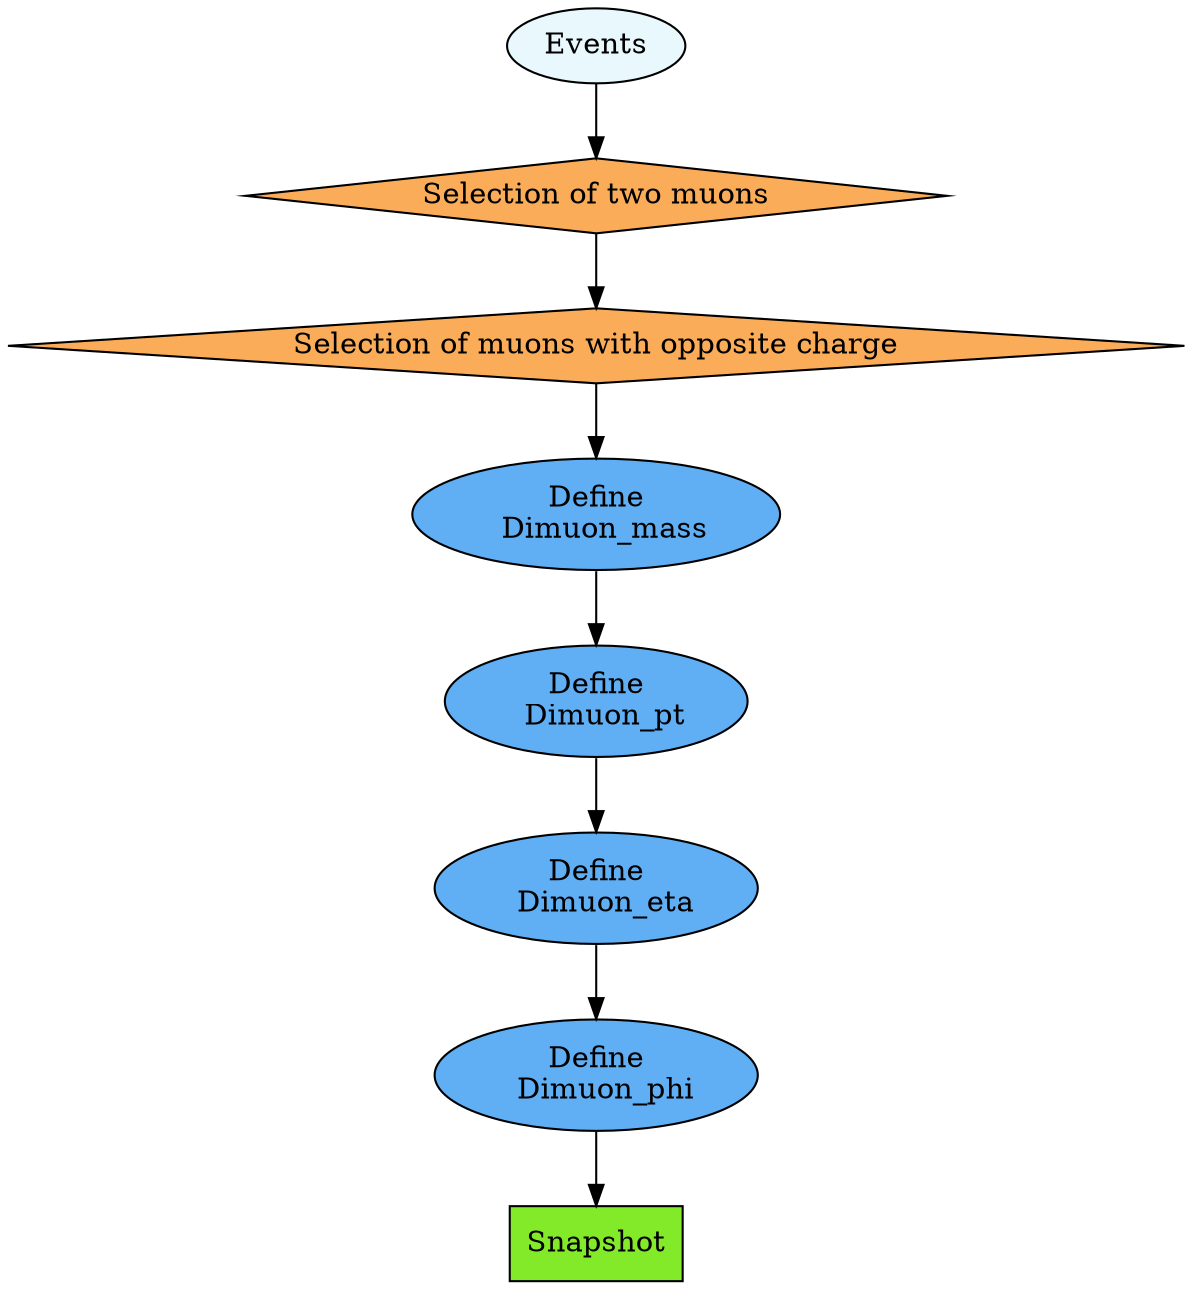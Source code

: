 digraph {
  13 [label="Snapshot", style="filled", fillcolor="#83EA29", shape="box"];
  11 [label="Define
  Dimuon_phi", style="filled", fillcolor="#60aef3", shape="oval"];
  9 [label="Define
  Dimuon_eta", style="filled", fillcolor="#60aef3", shape="oval"];
  7 [label="Define
  Dimuon_pt", style="filled", fillcolor="#60aef3", shape="oval"];
  5 [label="Define
  Dimuon_mass", style="filled", fillcolor="#60aef3", shape="oval"];
	3 [label="Selection of muons with opposite charge", style="filled", fillcolor="#FAAC58", shape="diamond"];
	2 [label="Selection of two muons", style="filled", fillcolor="#FAAC58", shape="diamond"];
	0 [label="Events", style="filled", fillcolor="#e8f8fc", shape="oval"];
  11 -> 13;
  9 -> 11;
  7 -> 9;
  5 -> 7;
  3 -> 5;
	2 -> 3;
	0 -> 2;
}
